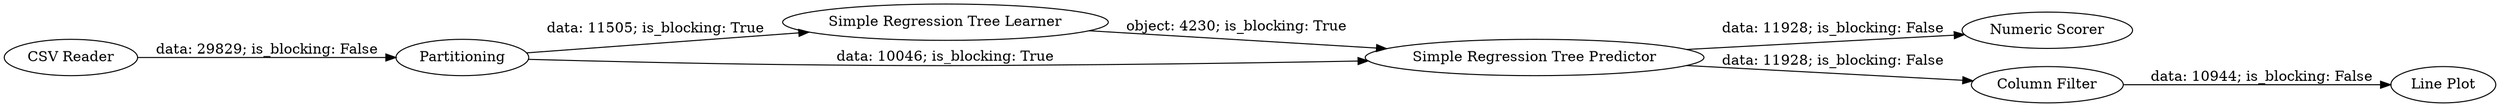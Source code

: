digraph {
	"-8128780834002280080_1" [label="CSV Reader"]
	"-8128780834002280080_7" [label="Numeric Scorer"]
	"-8128780834002280080_6" [label="Line Plot"]
	"-8128780834002280080_2" [label=Partitioning]
	"-8128780834002280080_3" [label="Simple Regression Tree Learner"]
	"-8128780834002280080_5" [label="Column Filter"]
	"-8128780834002280080_4" [label="Simple Regression Tree Predictor"]
	"-8128780834002280080_4" -> "-8128780834002280080_7" [label="data: 11928; is_blocking: False"]
	"-8128780834002280080_5" -> "-8128780834002280080_6" [label="data: 10944; is_blocking: False"]
	"-8128780834002280080_2" -> "-8128780834002280080_4" [label="data: 10046; is_blocking: True"]
	"-8128780834002280080_1" -> "-8128780834002280080_2" [label="data: 29829; is_blocking: False"]
	"-8128780834002280080_4" -> "-8128780834002280080_5" [label="data: 11928; is_blocking: False"]
	"-8128780834002280080_2" -> "-8128780834002280080_3" [label="data: 11505; is_blocking: True"]
	"-8128780834002280080_3" -> "-8128780834002280080_4" [label="object: 4230; is_blocking: True"]
	rankdir=LR
}

